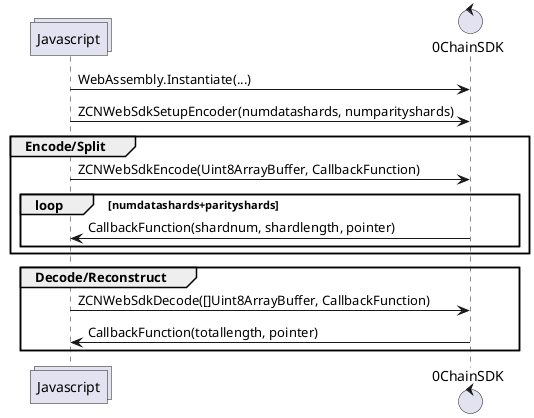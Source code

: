 @startuml
collections Javascript
control 0ChainSDK
Javascript->0ChainSDK: WebAssembly.Instantiate(...)
Javascript->0ChainSDK: ZCNWebSdkSetupEncoder(numdatashards, numparityshards)
group Encode/Split
    Javascript->0ChainSDK: ZCNWebSdkEncode(Uint8ArrayBuffer, CallbackFunction)
    loop numdatashards+parityshards
        0ChainSDK->Javascript: CallbackFunction(shardnum, shardlength, pointer)
    end
end
group Decode/Reconstruct
    Javascript->0ChainSDK: ZCNWebSdkDecode([]Uint8ArrayBuffer, CallbackFunction)
    0ChainSDK->Javascript: CallbackFunction(totallength, pointer)
end
@enduml
